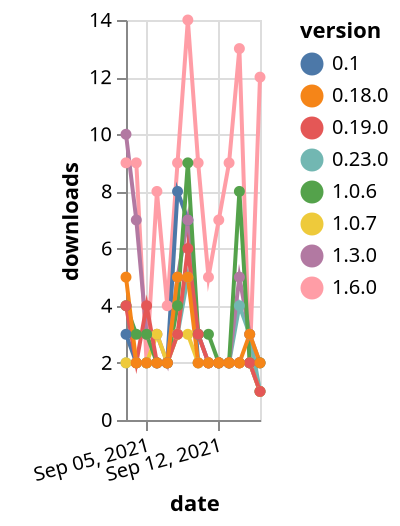 {"$schema": "https://vega.github.io/schema/vega-lite/v5.json", "description": "A simple bar chart with embedded data.", "data": {"values": [{"date": "2021-09-03", "total": 2019, "delta": 9, "version": "1.6.0"}, {"date": "2021-09-04", "total": 2028, "delta": 9, "version": "1.6.0"}, {"date": "2021-09-05", "total": 2030, "delta": 2, "version": "1.6.0"}, {"date": "2021-09-06", "total": 2038, "delta": 8, "version": "1.6.0"}, {"date": "2021-09-07", "total": 2042, "delta": 4, "version": "1.6.0"}, {"date": "2021-09-08", "total": 2051, "delta": 9, "version": "1.6.0"}, {"date": "2021-09-09", "total": 2065, "delta": 14, "version": "1.6.0"}, {"date": "2021-09-10", "total": 2074, "delta": 9, "version": "1.6.0"}, {"date": "2021-09-11", "total": 2079, "delta": 5, "version": "1.6.0"}, {"date": "2021-09-12", "total": 2086, "delta": 7, "version": "1.6.0"}, {"date": "2021-09-13", "total": 2095, "delta": 9, "version": "1.6.0"}, {"date": "2021-09-14", "total": 2108, "delta": 13, "version": "1.6.0"}, {"date": "2021-09-15", "total": 2110, "delta": 2, "version": "1.6.0"}, {"date": "2021-09-16", "total": 2122, "delta": 12, "version": "1.6.0"}, {"date": "2021-09-03", "total": 4867, "delta": 2, "version": "0.23.0"}, {"date": "2021-09-04", "total": 4869, "delta": 2, "version": "0.23.0"}, {"date": "2021-09-05", "total": 4871, "delta": 2, "version": "0.23.0"}, {"date": "2021-09-06", "total": 4873, "delta": 2, "version": "0.23.0"}, {"date": "2021-09-07", "total": 4875, "delta": 2, "version": "0.23.0"}, {"date": "2021-09-08", "total": 4878, "delta": 3, "version": "0.23.0"}, {"date": "2021-09-09", "total": 4883, "delta": 5, "version": "0.23.0"}, {"date": "2021-09-10", "total": 4886, "delta": 3, "version": "0.23.0"}, {"date": "2021-09-11", "total": 4888, "delta": 2, "version": "0.23.0"}, {"date": "2021-09-12", "total": 4890, "delta": 2, "version": "0.23.0"}, {"date": "2021-09-13", "total": 4892, "delta": 2, "version": "0.23.0"}, {"date": "2021-09-14", "total": 4896, "delta": 4, "version": "0.23.0"}, {"date": "2021-09-15", "total": 4899, "delta": 3, "version": "0.23.0"}, {"date": "2021-09-16", "total": 4900, "delta": 1, "version": "0.23.0"}, {"date": "2021-09-03", "total": 5171, "delta": 3, "version": "0.1"}, {"date": "2021-09-04", "total": 5173, "delta": 2, "version": "0.1"}, {"date": "2021-09-05", "total": 5175, "delta": 2, "version": "0.1"}, {"date": "2021-09-06", "total": 5177, "delta": 2, "version": "0.1"}, {"date": "2021-09-07", "total": 5179, "delta": 2, "version": "0.1"}, {"date": "2021-09-08", "total": 5187, "delta": 8, "version": "0.1"}, {"date": "2021-09-09", "total": 5194, "delta": 7, "version": "0.1"}, {"date": "2021-09-10", "total": 5196, "delta": 2, "version": "0.1"}, {"date": "2021-09-11", "total": 5198, "delta": 2, "version": "0.1"}, {"date": "2021-09-12", "total": 5200, "delta": 2, "version": "0.1"}, {"date": "2021-09-13", "total": 5202, "delta": 2, "version": "0.1"}, {"date": "2021-09-14", "total": 5204, "delta": 2, "version": "0.1"}, {"date": "2021-09-15", "total": 5206, "delta": 2, "version": "0.1"}, {"date": "2021-09-16", "total": 5207, "delta": 1, "version": "0.1"}, {"date": "2021-09-03", "total": 1821, "delta": 10, "version": "1.3.0"}, {"date": "2021-09-04", "total": 1828, "delta": 7, "version": "1.3.0"}, {"date": "2021-09-05", "total": 1831, "delta": 3, "version": "1.3.0"}, {"date": "2021-09-06", "total": 1834, "delta": 3, "version": "1.3.0"}, {"date": "2021-09-07", "total": 1836, "delta": 2, "version": "1.3.0"}, {"date": "2021-09-08", "total": 1841, "delta": 5, "version": "1.3.0"}, {"date": "2021-09-09", "total": 1848, "delta": 7, "version": "1.3.0"}, {"date": "2021-09-10", "total": 1851, "delta": 3, "version": "1.3.0"}, {"date": "2021-09-11", "total": 1853, "delta": 2, "version": "1.3.0"}, {"date": "2021-09-12", "total": 1855, "delta": 2, "version": "1.3.0"}, {"date": "2021-09-13", "total": 1857, "delta": 2, "version": "1.3.0"}, {"date": "2021-09-14", "total": 1862, "delta": 5, "version": "1.3.0"}, {"date": "2021-09-15", "total": 1865, "delta": 3, "version": "1.3.0"}, {"date": "2021-09-16", "total": 1867, "delta": 2, "version": "1.3.0"}, {"date": "2021-09-03", "total": 1325, "delta": 2, "version": "1.0.7"}, {"date": "2021-09-04", "total": 1327, "delta": 2, "version": "1.0.7"}, {"date": "2021-09-05", "total": 1329, "delta": 2, "version": "1.0.7"}, {"date": "2021-09-06", "total": 1332, "delta": 3, "version": "1.0.7"}, {"date": "2021-09-07", "total": 1334, "delta": 2, "version": "1.0.7"}, {"date": "2021-09-08", "total": 1337, "delta": 3, "version": "1.0.7"}, {"date": "2021-09-09", "total": 1340, "delta": 3, "version": "1.0.7"}, {"date": "2021-09-10", "total": 1342, "delta": 2, "version": "1.0.7"}, {"date": "2021-09-11", "total": 1344, "delta": 2, "version": "1.0.7"}, {"date": "2021-09-12", "total": 1346, "delta": 2, "version": "1.0.7"}, {"date": "2021-09-13", "total": 1348, "delta": 2, "version": "1.0.7"}, {"date": "2021-09-14", "total": 1350, "delta": 2, "version": "1.0.7"}, {"date": "2021-09-15", "total": 1352, "delta": 2, "version": "1.0.7"}, {"date": "2021-09-16", "total": 1353, "delta": 1, "version": "1.0.7"}, {"date": "2021-09-03", "total": 3658, "delta": 4, "version": "1.0.6"}, {"date": "2021-09-04", "total": 3661, "delta": 3, "version": "1.0.6"}, {"date": "2021-09-05", "total": 3664, "delta": 3, "version": "1.0.6"}, {"date": "2021-09-06", "total": 3666, "delta": 2, "version": "1.0.6"}, {"date": "2021-09-07", "total": 3668, "delta": 2, "version": "1.0.6"}, {"date": "2021-09-08", "total": 3672, "delta": 4, "version": "1.0.6"}, {"date": "2021-09-09", "total": 3681, "delta": 9, "version": "1.0.6"}, {"date": "2021-09-10", "total": 3684, "delta": 3, "version": "1.0.6"}, {"date": "2021-09-11", "total": 3687, "delta": 3, "version": "1.0.6"}, {"date": "2021-09-12", "total": 3689, "delta": 2, "version": "1.0.6"}, {"date": "2021-09-13", "total": 3691, "delta": 2, "version": "1.0.6"}, {"date": "2021-09-14", "total": 3699, "delta": 8, "version": "1.0.6"}, {"date": "2021-09-15", "total": 3701, "delta": 2, "version": "1.0.6"}, {"date": "2021-09-16", "total": 3703, "delta": 2, "version": "1.0.6"}, {"date": "2021-09-03", "total": 5125, "delta": 4, "version": "0.19.0"}, {"date": "2021-09-04", "total": 5127, "delta": 2, "version": "0.19.0"}, {"date": "2021-09-05", "total": 5131, "delta": 4, "version": "0.19.0"}, {"date": "2021-09-06", "total": 5133, "delta": 2, "version": "0.19.0"}, {"date": "2021-09-07", "total": 5135, "delta": 2, "version": "0.19.0"}, {"date": "2021-09-08", "total": 5138, "delta": 3, "version": "0.19.0"}, {"date": "2021-09-09", "total": 5144, "delta": 6, "version": "0.19.0"}, {"date": "2021-09-10", "total": 5147, "delta": 3, "version": "0.19.0"}, {"date": "2021-09-11", "total": 5149, "delta": 2, "version": "0.19.0"}, {"date": "2021-09-12", "total": 5151, "delta": 2, "version": "0.19.0"}, {"date": "2021-09-13", "total": 5153, "delta": 2, "version": "0.19.0"}, {"date": "2021-09-14", "total": 5155, "delta": 2, "version": "0.19.0"}, {"date": "2021-09-15", "total": 5157, "delta": 2, "version": "0.19.0"}, {"date": "2021-09-16", "total": 5158, "delta": 1, "version": "0.19.0"}, {"date": "2021-09-03", "total": 4892, "delta": 5, "version": "0.18.0"}, {"date": "2021-09-04", "total": 4894, "delta": 2, "version": "0.18.0"}, {"date": "2021-09-05", "total": 4896, "delta": 2, "version": "0.18.0"}, {"date": "2021-09-06", "total": 4898, "delta": 2, "version": "0.18.0"}, {"date": "2021-09-07", "total": 4900, "delta": 2, "version": "0.18.0"}, {"date": "2021-09-08", "total": 4905, "delta": 5, "version": "0.18.0"}, {"date": "2021-09-09", "total": 4910, "delta": 5, "version": "0.18.0"}, {"date": "2021-09-10", "total": 4912, "delta": 2, "version": "0.18.0"}, {"date": "2021-09-11", "total": 4914, "delta": 2, "version": "0.18.0"}, {"date": "2021-09-12", "total": 4916, "delta": 2, "version": "0.18.0"}, {"date": "2021-09-13", "total": 4918, "delta": 2, "version": "0.18.0"}, {"date": "2021-09-14", "total": 4920, "delta": 2, "version": "0.18.0"}, {"date": "2021-09-15", "total": 4923, "delta": 3, "version": "0.18.0"}, {"date": "2021-09-16", "total": 4925, "delta": 2, "version": "0.18.0"}]}, "width": "container", "mark": {"type": "line", "point": {"filled": true}}, "encoding": {"x": {"field": "date", "type": "temporal", "timeUnit": "yearmonthdate", "title": "date", "axis": {"labelAngle": -15}}, "y": {"field": "delta", "type": "quantitative", "title": "downloads"}, "color": {"field": "version", "type": "nominal"}, "tooltip": {"field": "delta"}}}
